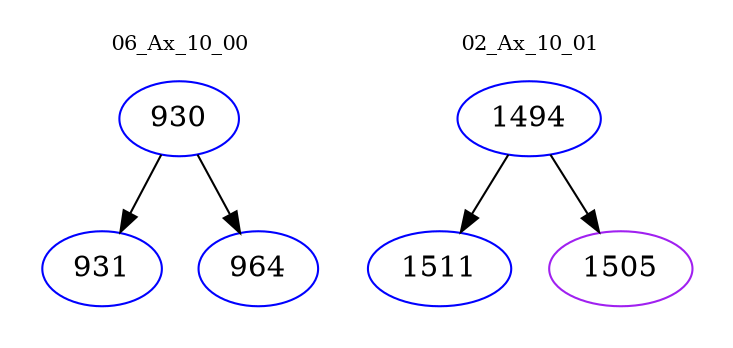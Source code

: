digraph{
subgraph cluster_0 {
color = white
label = "06_Ax_10_00";
fontsize=10;
T0_930 [label="930", color="blue"]
T0_930 -> T0_931 [color="black"]
T0_931 [label="931", color="blue"]
T0_930 -> T0_964 [color="black"]
T0_964 [label="964", color="blue"]
}
subgraph cluster_1 {
color = white
label = "02_Ax_10_01";
fontsize=10;
T1_1494 [label="1494", color="blue"]
T1_1494 -> T1_1511 [color="black"]
T1_1511 [label="1511", color="blue"]
T1_1494 -> T1_1505 [color="black"]
T1_1505 [label="1505", color="purple"]
}
}
